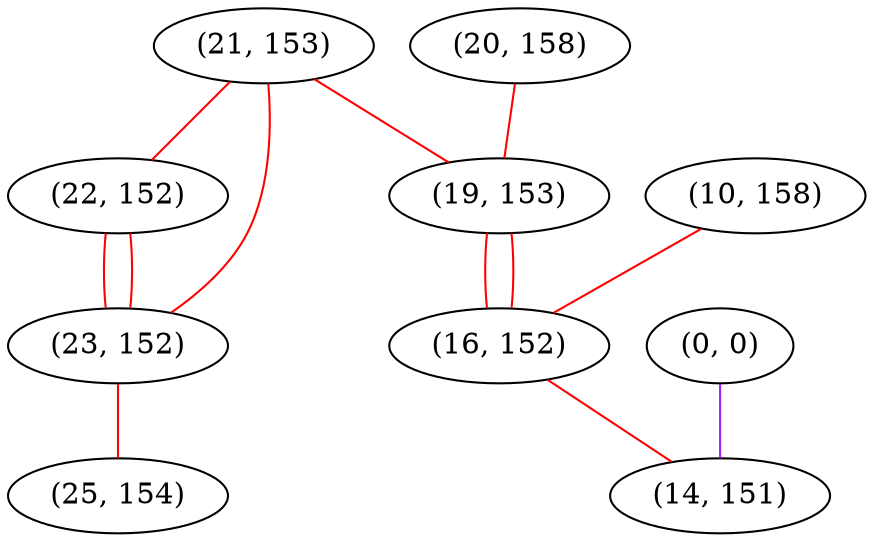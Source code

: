 graph "" {
"(21, 153)";
"(10, 158)";
"(22, 152)";
"(23, 152)";
"(20, 158)";
"(0, 0)";
"(25, 154)";
"(19, 153)";
"(16, 152)";
"(14, 151)";
"(21, 153)" -- "(19, 153)"  [color=red, key=0, weight=1];
"(21, 153)" -- "(23, 152)"  [color=red, key=0, weight=1];
"(21, 153)" -- "(22, 152)"  [color=red, key=0, weight=1];
"(10, 158)" -- "(16, 152)"  [color=red, key=0, weight=1];
"(22, 152)" -- "(23, 152)"  [color=red, key=0, weight=1];
"(22, 152)" -- "(23, 152)"  [color=red, key=1, weight=1];
"(23, 152)" -- "(25, 154)"  [color=red, key=0, weight=1];
"(20, 158)" -- "(19, 153)"  [color=red, key=0, weight=1];
"(0, 0)" -- "(14, 151)"  [color=purple, key=0, weight=4];
"(19, 153)" -- "(16, 152)"  [color=red, key=0, weight=1];
"(19, 153)" -- "(16, 152)"  [color=red, key=1, weight=1];
"(16, 152)" -- "(14, 151)"  [color=red, key=0, weight=1];
}
